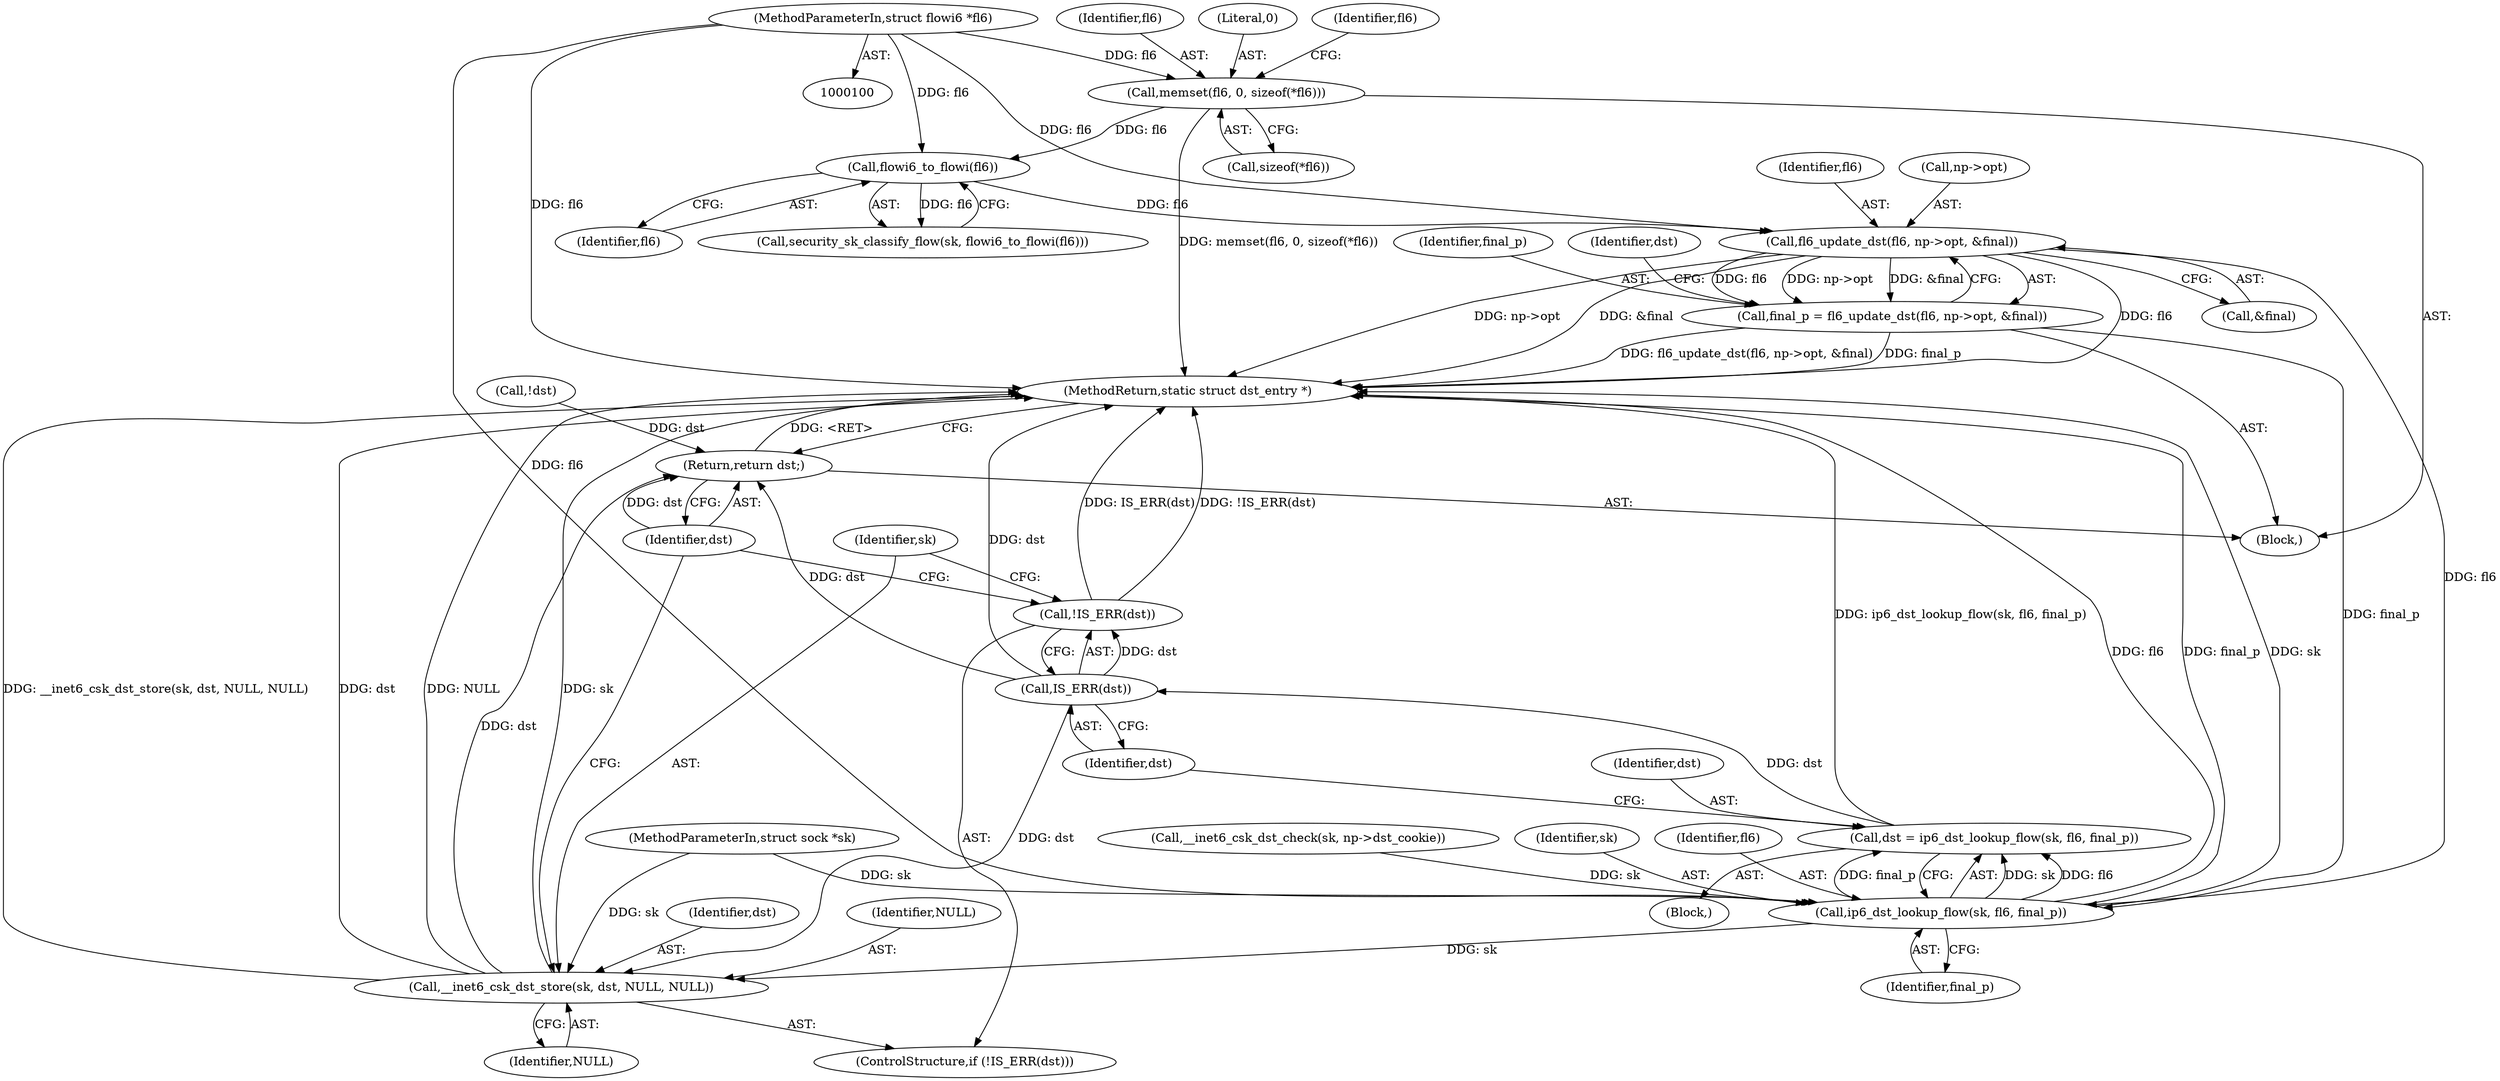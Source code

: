digraph "0_linux_45f6fad84cc305103b28d73482b344d7f5b76f39_8@pointer" {
"1000190" [label="(Call,fl6_update_dst(fl6, np->opt, &final))"];
"1000186" [label="(Call,flowi6_to_flowi(fl6))"];
"1000117" [label="(Call,memset(fl6, 0, sizeof(*fl6)))"];
"1000102" [label="(MethodParameterIn,struct flowi6 *fl6)"];
"1000188" [label="(Call,final_p = fl6_update_dst(fl6, np->opt, &final))"];
"1000210" [label="(Call,ip6_dst_lookup_flow(sk, fl6, final_p))"];
"1000208" [label="(Call,dst = ip6_dst_lookup_flow(sk, fl6, final_p))"];
"1000216" [label="(Call,IS_ERR(dst))"];
"1000215" [label="(Call,!IS_ERR(dst))"];
"1000218" [label="(Call,__inet6_csk_dst_store(sk, dst, NULL, NULL))"];
"1000223" [label="(Return,return dst;)"];
"1000214" [label="(ControlStructure,if (!IS_ERR(dst)))"];
"1000199" [label="(Call,__inet6_csk_dst_check(sk, np->dst_cookie))"];
"1000218" [label="(Call,__inet6_csk_dst_store(sk, dst, NULL, NULL))"];
"1000219" [label="(Identifier,sk)"];
"1000217" [label="(Identifier,dst)"];
"1000118" [label="(Identifier,fl6)"];
"1000213" [label="(Identifier,final_p)"];
"1000211" [label="(Identifier,sk)"];
"1000119" [label="(Literal,0)"];
"1000207" [label="(Block,)"];
"1000216" [label="(Call,IS_ERR(dst))"];
"1000208" [label="(Call,dst = ip6_dst_lookup_flow(sk, fl6, final_p))"];
"1000212" [label="(Identifier,fl6)"];
"1000120" [label="(Call,sizeof(*fl6))"];
"1000125" [label="(Identifier,fl6)"];
"1000224" [label="(Identifier,dst)"];
"1000103" [label="(Block,)"];
"1000210" [label="(Call,ip6_dst_lookup_flow(sk, fl6, final_p))"];
"1000102" [label="(MethodParameterIn,struct flowi6 *fl6)"];
"1000189" [label="(Identifier,final_p)"];
"1000220" [label="(Identifier,dst)"];
"1000186" [label="(Call,flowi6_to_flowi(fl6))"];
"1000117" [label="(Call,memset(fl6, 0, sizeof(*fl6)))"];
"1000215" [label="(Call,!IS_ERR(dst))"];
"1000198" [label="(Identifier,dst)"];
"1000222" [label="(Identifier,NULL)"];
"1000209" [label="(Identifier,dst)"];
"1000187" [label="(Identifier,fl6)"];
"1000184" [label="(Call,security_sk_classify_flow(sk, flowi6_to_flowi(fl6)))"];
"1000191" [label="(Identifier,fl6)"];
"1000188" [label="(Call,final_p = fl6_update_dst(fl6, np->opt, &final))"];
"1000192" [label="(Call,np->opt)"];
"1000223" [label="(Return,return dst;)"];
"1000190" [label="(Call,fl6_update_dst(fl6, np->opt, &final))"];
"1000225" [label="(MethodReturn,static struct dst_entry *)"];
"1000205" [label="(Call,!dst)"];
"1000195" [label="(Call,&final)"];
"1000101" [label="(MethodParameterIn,struct sock *sk)"];
"1000221" [label="(Identifier,NULL)"];
"1000190" -> "1000188"  [label="AST: "];
"1000190" -> "1000195"  [label="CFG: "];
"1000191" -> "1000190"  [label="AST: "];
"1000192" -> "1000190"  [label="AST: "];
"1000195" -> "1000190"  [label="AST: "];
"1000188" -> "1000190"  [label="CFG: "];
"1000190" -> "1000225"  [label="DDG: &final"];
"1000190" -> "1000225"  [label="DDG: fl6"];
"1000190" -> "1000225"  [label="DDG: np->opt"];
"1000190" -> "1000188"  [label="DDG: fl6"];
"1000190" -> "1000188"  [label="DDG: np->opt"];
"1000190" -> "1000188"  [label="DDG: &final"];
"1000186" -> "1000190"  [label="DDG: fl6"];
"1000102" -> "1000190"  [label="DDG: fl6"];
"1000190" -> "1000210"  [label="DDG: fl6"];
"1000186" -> "1000184"  [label="AST: "];
"1000186" -> "1000187"  [label="CFG: "];
"1000187" -> "1000186"  [label="AST: "];
"1000184" -> "1000186"  [label="CFG: "];
"1000186" -> "1000184"  [label="DDG: fl6"];
"1000117" -> "1000186"  [label="DDG: fl6"];
"1000102" -> "1000186"  [label="DDG: fl6"];
"1000117" -> "1000103"  [label="AST: "];
"1000117" -> "1000120"  [label="CFG: "];
"1000118" -> "1000117"  [label="AST: "];
"1000119" -> "1000117"  [label="AST: "];
"1000120" -> "1000117"  [label="AST: "];
"1000125" -> "1000117"  [label="CFG: "];
"1000117" -> "1000225"  [label="DDG: memset(fl6, 0, sizeof(*fl6))"];
"1000102" -> "1000117"  [label="DDG: fl6"];
"1000102" -> "1000100"  [label="AST: "];
"1000102" -> "1000225"  [label="DDG: fl6"];
"1000102" -> "1000210"  [label="DDG: fl6"];
"1000188" -> "1000103"  [label="AST: "];
"1000189" -> "1000188"  [label="AST: "];
"1000198" -> "1000188"  [label="CFG: "];
"1000188" -> "1000225"  [label="DDG: fl6_update_dst(fl6, np->opt, &final)"];
"1000188" -> "1000225"  [label="DDG: final_p"];
"1000188" -> "1000210"  [label="DDG: final_p"];
"1000210" -> "1000208"  [label="AST: "];
"1000210" -> "1000213"  [label="CFG: "];
"1000211" -> "1000210"  [label="AST: "];
"1000212" -> "1000210"  [label="AST: "];
"1000213" -> "1000210"  [label="AST: "];
"1000208" -> "1000210"  [label="CFG: "];
"1000210" -> "1000225"  [label="DDG: fl6"];
"1000210" -> "1000225"  [label="DDG: final_p"];
"1000210" -> "1000225"  [label="DDG: sk"];
"1000210" -> "1000208"  [label="DDG: sk"];
"1000210" -> "1000208"  [label="DDG: fl6"];
"1000210" -> "1000208"  [label="DDG: final_p"];
"1000199" -> "1000210"  [label="DDG: sk"];
"1000101" -> "1000210"  [label="DDG: sk"];
"1000210" -> "1000218"  [label="DDG: sk"];
"1000208" -> "1000207"  [label="AST: "];
"1000209" -> "1000208"  [label="AST: "];
"1000217" -> "1000208"  [label="CFG: "];
"1000208" -> "1000225"  [label="DDG: ip6_dst_lookup_flow(sk, fl6, final_p)"];
"1000208" -> "1000216"  [label="DDG: dst"];
"1000216" -> "1000215"  [label="AST: "];
"1000216" -> "1000217"  [label="CFG: "];
"1000217" -> "1000216"  [label="AST: "];
"1000215" -> "1000216"  [label="CFG: "];
"1000216" -> "1000225"  [label="DDG: dst"];
"1000216" -> "1000215"  [label="DDG: dst"];
"1000216" -> "1000218"  [label="DDG: dst"];
"1000216" -> "1000223"  [label="DDG: dst"];
"1000215" -> "1000214"  [label="AST: "];
"1000219" -> "1000215"  [label="CFG: "];
"1000224" -> "1000215"  [label="CFG: "];
"1000215" -> "1000225"  [label="DDG: IS_ERR(dst)"];
"1000215" -> "1000225"  [label="DDG: !IS_ERR(dst)"];
"1000218" -> "1000214"  [label="AST: "];
"1000218" -> "1000222"  [label="CFG: "];
"1000219" -> "1000218"  [label="AST: "];
"1000220" -> "1000218"  [label="AST: "];
"1000221" -> "1000218"  [label="AST: "];
"1000222" -> "1000218"  [label="AST: "];
"1000224" -> "1000218"  [label="CFG: "];
"1000218" -> "1000225"  [label="DDG: NULL"];
"1000218" -> "1000225"  [label="DDG: sk"];
"1000218" -> "1000225"  [label="DDG: __inet6_csk_dst_store(sk, dst, NULL, NULL)"];
"1000218" -> "1000225"  [label="DDG: dst"];
"1000101" -> "1000218"  [label="DDG: sk"];
"1000218" -> "1000223"  [label="DDG: dst"];
"1000223" -> "1000103"  [label="AST: "];
"1000223" -> "1000224"  [label="CFG: "];
"1000224" -> "1000223"  [label="AST: "];
"1000225" -> "1000223"  [label="CFG: "];
"1000223" -> "1000225"  [label="DDG: <RET>"];
"1000224" -> "1000223"  [label="DDG: dst"];
"1000205" -> "1000223"  [label="DDG: dst"];
}
